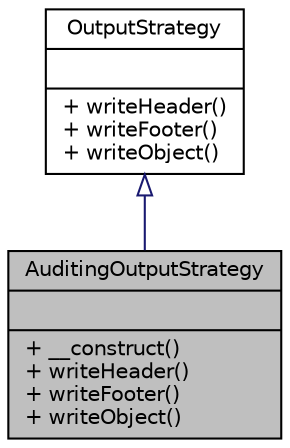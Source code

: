 digraph "AuditingOutputStrategy"
{
  edge [fontname="Helvetica",fontsize="10",labelfontname="Helvetica",labelfontsize="10"];
  node [fontname="Helvetica",fontsize="10",shape=record];
  Node0 [label="{AuditingOutputStrategy\n||+ __construct()\l+ writeHeader()\l+ writeFooter()\l+ writeObject()\l}",height=0.2,width=0.4,color="black", fillcolor="grey75", style="filled", fontcolor="black"];
  Node1 -> Node0 [dir="back",color="midnightblue",fontsize="10",style="solid",arrowtail="onormal",fontname="Helvetica"];
  Node1 [label="{OutputStrategy\n||+ writeHeader()\l+ writeFooter()\l+ writeObject()\l}",height=0.2,width=0.4,color="black", fillcolor="white", style="filled",URL="$interfacewcmf_1_1lib_1_1persistence_1_1output_1_1_output_strategy.html",tooltip="OutputStrategy defines the interface for classes that write an object&#39;s content to a destination (cal..."];
}
